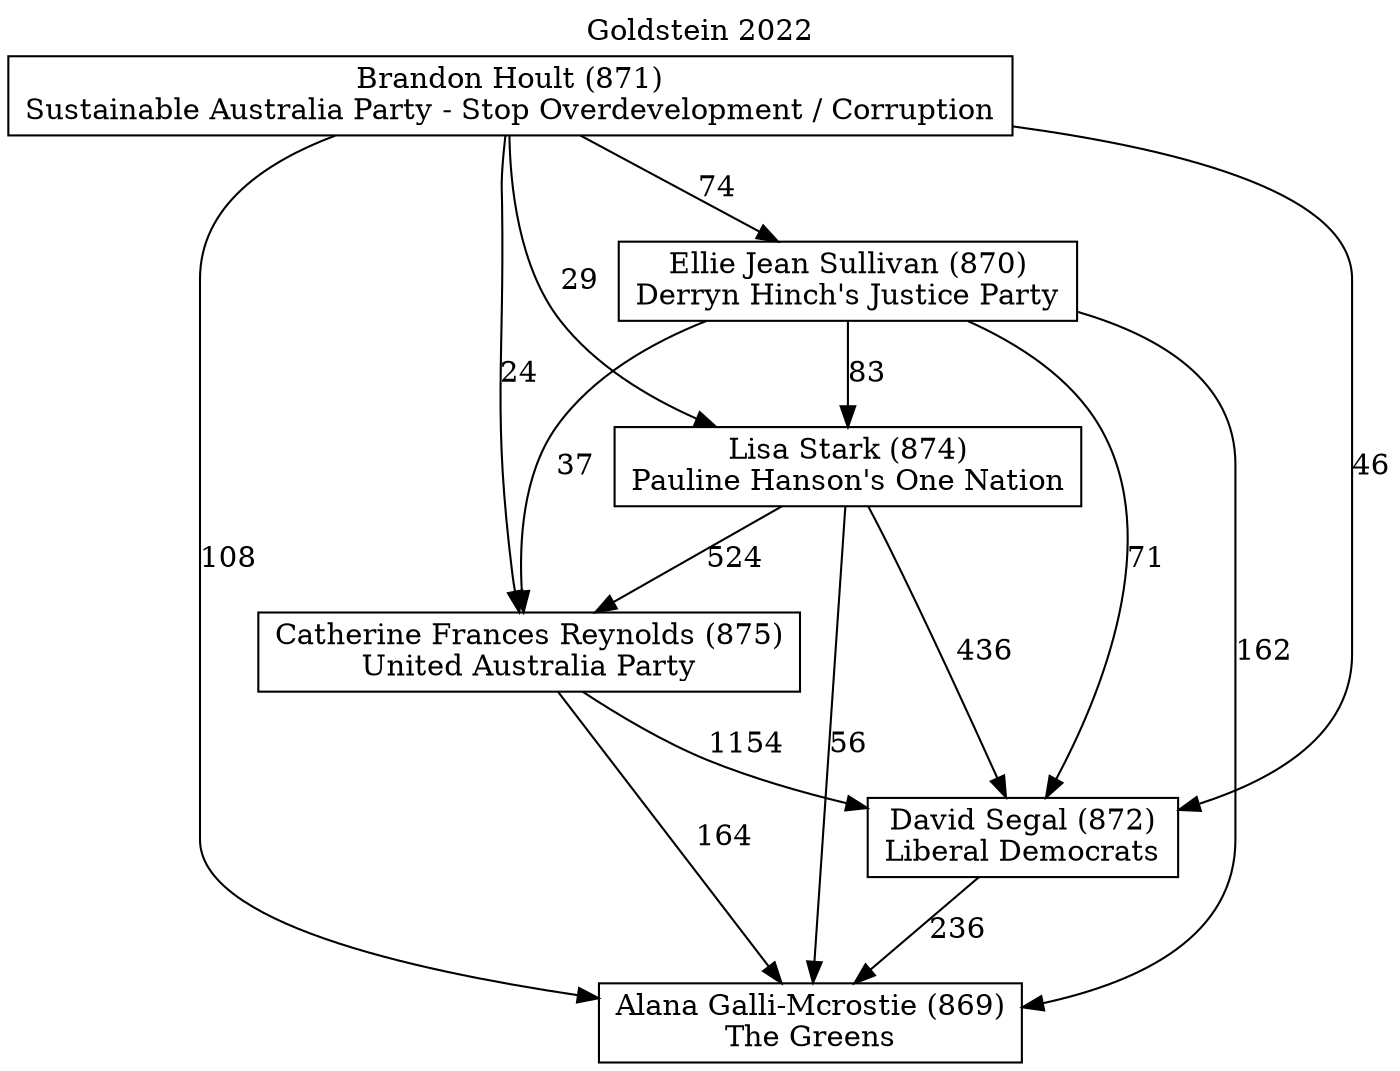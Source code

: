 // House preference flow
digraph "Alana Galli-Mcrostie (869)_Goldstein_2022" {
	graph [label="Goldstein 2022" labelloc=t mclimit=10]
	node [shape=box]
	"Alana Galli-Mcrostie (869)" [label="Alana Galli-Mcrostie (869)
The Greens"]
	"David Segal (872)" [label="David Segal (872)
Liberal Democrats"]
	"Catherine Frances Reynolds (875)" [label="Catherine Frances Reynolds (875)
United Australia Party"]
	"Lisa Stark (874)" [label="Lisa Stark (874)
Pauline Hanson's One Nation"]
	"Ellie Jean Sullivan (870)" [label="Ellie Jean Sullivan (870)
Derryn Hinch's Justice Party"]
	"Brandon Hoult (871)" [label="Brandon Hoult (871)
Sustainable Australia Party - Stop Overdevelopment / Corruption"]
	"Alana Galli-Mcrostie (869)" [label="Alana Galli-Mcrostie (869)
The Greens"]
	"Catherine Frances Reynolds (875)" [label="Catherine Frances Reynolds (875)
United Australia Party"]
	"Lisa Stark (874)" [label="Lisa Stark (874)
Pauline Hanson's One Nation"]
	"Ellie Jean Sullivan (870)" [label="Ellie Jean Sullivan (870)
Derryn Hinch's Justice Party"]
	"Brandon Hoult (871)" [label="Brandon Hoult (871)
Sustainable Australia Party - Stop Overdevelopment / Corruption"]
	"Alana Galli-Mcrostie (869)" [label="Alana Galli-Mcrostie (869)
The Greens"]
	"Lisa Stark (874)" [label="Lisa Stark (874)
Pauline Hanson's One Nation"]
	"Ellie Jean Sullivan (870)" [label="Ellie Jean Sullivan (870)
Derryn Hinch's Justice Party"]
	"Brandon Hoult (871)" [label="Brandon Hoult (871)
Sustainable Australia Party - Stop Overdevelopment / Corruption"]
	"Alana Galli-Mcrostie (869)" [label="Alana Galli-Mcrostie (869)
The Greens"]
	"Ellie Jean Sullivan (870)" [label="Ellie Jean Sullivan (870)
Derryn Hinch's Justice Party"]
	"Brandon Hoult (871)" [label="Brandon Hoult (871)
Sustainable Australia Party - Stop Overdevelopment / Corruption"]
	"Alana Galli-Mcrostie (869)" [label="Alana Galli-Mcrostie (869)
The Greens"]
	"Brandon Hoult (871)" [label="Brandon Hoult (871)
Sustainable Australia Party - Stop Overdevelopment / Corruption"]
	"Brandon Hoult (871)" [label="Brandon Hoult (871)
Sustainable Australia Party - Stop Overdevelopment / Corruption"]
	"Ellie Jean Sullivan (870)" [label="Ellie Jean Sullivan (870)
Derryn Hinch's Justice Party"]
	"Brandon Hoult (871)" [label="Brandon Hoult (871)
Sustainable Australia Party - Stop Overdevelopment / Corruption"]
	"Brandon Hoult (871)" [label="Brandon Hoult (871)
Sustainable Australia Party - Stop Overdevelopment / Corruption"]
	"Lisa Stark (874)" [label="Lisa Stark (874)
Pauline Hanson's One Nation"]
	"Ellie Jean Sullivan (870)" [label="Ellie Jean Sullivan (870)
Derryn Hinch's Justice Party"]
	"Brandon Hoult (871)" [label="Brandon Hoult (871)
Sustainable Australia Party - Stop Overdevelopment / Corruption"]
	"Lisa Stark (874)" [label="Lisa Stark (874)
Pauline Hanson's One Nation"]
	"Brandon Hoult (871)" [label="Brandon Hoult (871)
Sustainable Australia Party - Stop Overdevelopment / Corruption"]
	"Brandon Hoult (871)" [label="Brandon Hoult (871)
Sustainable Australia Party - Stop Overdevelopment / Corruption"]
	"Ellie Jean Sullivan (870)" [label="Ellie Jean Sullivan (870)
Derryn Hinch's Justice Party"]
	"Brandon Hoult (871)" [label="Brandon Hoult (871)
Sustainable Australia Party - Stop Overdevelopment / Corruption"]
	"Brandon Hoult (871)" [label="Brandon Hoult (871)
Sustainable Australia Party - Stop Overdevelopment / Corruption"]
	"Catherine Frances Reynolds (875)" [label="Catherine Frances Reynolds (875)
United Australia Party"]
	"Lisa Stark (874)" [label="Lisa Stark (874)
Pauline Hanson's One Nation"]
	"Ellie Jean Sullivan (870)" [label="Ellie Jean Sullivan (870)
Derryn Hinch's Justice Party"]
	"Brandon Hoult (871)" [label="Brandon Hoult (871)
Sustainable Australia Party - Stop Overdevelopment / Corruption"]
	"Catherine Frances Reynolds (875)" [label="Catherine Frances Reynolds (875)
United Australia Party"]
	"Ellie Jean Sullivan (870)" [label="Ellie Jean Sullivan (870)
Derryn Hinch's Justice Party"]
	"Brandon Hoult (871)" [label="Brandon Hoult (871)
Sustainable Australia Party - Stop Overdevelopment / Corruption"]
	"Catherine Frances Reynolds (875)" [label="Catherine Frances Reynolds (875)
United Australia Party"]
	"Brandon Hoult (871)" [label="Brandon Hoult (871)
Sustainable Australia Party - Stop Overdevelopment / Corruption"]
	"Brandon Hoult (871)" [label="Brandon Hoult (871)
Sustainable Australia Party - Stop Overdevelopment / Corruption"]
	"Ellie Jean Sullivan (870)" [label="Ellie Jean Sullivan (870)
Derryn Hinch's Justice Party"]
	"Brandon Hoult (871)" [label="Brandon Hoult (871)
Sustainable Australia Party - Stop Overdevelopment / Corruption"]
	"Brandon Hoult (871)" [label="Brandon Hoult (871)
Sustainable Australia Party - Stop Overdevelopment / Corruption"]
	"Lisa Stark (874)" [label="Lisa Stark (874)
Pauline Hanson's One Nation"]
	"Ellie Jean Sullivan (870)" [label="Ellie Jean Sullivan (870)
Derryn Hinch's Justice Party"]
	"Brandon Hoult (871)" [label="Brandon Hoult (871)
Sustainable Australia Party - Stop Overdevelopment / Corruption"]
	"Lisa Stark (874)" [label="Lisa Stark (874)
Pauline Hanson's One Nation"]
	"Brandon Hoult (871)" [label="Brandon Hoult (871)
Sustainable Australia Party - Stop Overdevelopment / Corruption"]
	"Brandon Hoult (871)" [label="Brandon Hoult (871)
Sustainable Australia Party - Stop Overdevelopment / Corruption"]
	"Ellie Jean Sullivan (870)" [label="Ellie Jean Sullivan (870)
Derryn Hinch's Justice Party"]
	"Brandon Hoult (871)" [label="Brandon Hoult (871)
Sustainable Australia Party - Stop Overdevelopment / Corruption"]
	"Brandon Hoult (871)" [label="Brandon Hoult (871)
Sustainable Australia Party - Stop Overdevelopment / Corruption"]
	"David Segal (872)" [label="David Segal (872)
Liberal Democrats"]
	"Catherine Frances Reynolds (875)" [label="Catherine Frances Reynolds (875)
United Australia Party"]
	"Lisa Stark (874)" [label="Lisa Stark (874)
Pauline Hanson's One Nation"]
	"Ellie Jean Sullivan (870)" [label="Ellie Jean Sullivan (870)
Derryn Hinch's Justice Party"]
	"Brandon Hoult (871)" [label="Brandon Hoult (871)
Sustainable Australia Party - Stop Overdevelopment / Corruption"]
	"David Segal (872)" [label="David Segal (872)
Liberal Democrats"]
	"Lisa Stark (874)" [label="Lisa Stark (874)
Pauline Hanson's One Nation"]
	"Ellie Jean Sullivan (870)" [label="Ellie Jean Sullivan (870)
Derryn Hinch's Justice Party"]
	"Brandon Hoult (871)" [label="Brandon Hoult (871)
Sustainable Australia Party - Stop Overdevelopment / Corruption"]
	"David Segal (872)" [label="David Segal (872)
Liberal Democrats"]
	"Ellie Jean Sullivan (870)" [label="Ellie Jean Sullivan (870)
Derryn Hinch's Justice Party"]
	"Brandon Hoult (871)" [label="Brandon Hoult (871)
Sustainable Australia Party - Stop Overdevelopment / Corruption"]
	"David Segal (872)" [label="David Segal (872)
Liberal Democrats"]
	"Brandon Hoult (871)" [label="Brandon Hoult (871)
Sustainable Australia Party - Stop Overdevelopment / Corruption"]
	"Brandon Hoult (871)" [label="Brandon Hoult (871)
Sustainable Australia Party - Stop Overdevelopment / Corruption"]
	"Ellie Jean Sullivan (870)" [label="Ellie Jean Sullivan (870)
Derryn Hinch's Justice Party"]
	"Brandon Hoult (871)" [label="Brandon Hoult (871)
Sustainable Australia Party - Stop Overdevelopment / Corruption"]
	"Brandon Hoult (871)" [label="Brandon Hoult (871)
Sustainable Australia Party - Stop Overdevelopment / Corruption"]
	"Lisa Stark (874)" [label="Lisa Stark (874)
Pauline Hanson's One Nation"]
	"Ellie Jean Sullivan (870)" [label="Ellie Jean Sullivan (870)
Derryn Hinch's Justice Party"]
	"Brandon Hoult (871)" [label="Brandon Hoult (871)
Sustainable Australia Party - Stop Overdevelopment / Corruption"]
	"Lisa Stark (874)" [label="Lisa Stark (874)
Pauline Hanson's One Nation"]
	"Brandon Hoult (871)" [label="Brandon Hoult (871)
Sustainable Australia Party - Stop Overdevelopment / Corruption"]
	"Brandon Hoult (871)" [label="Brandon Hoult (871)
Sustainable Australia Party - Stop Overdevelopment / Corruption"]
	"Ellie Jean Sullivan (870)" [label="Ellie Jean Sullivan (870)
Derryn Hinch's Justice Party"]
	"Brandon Hoult (871)" [label="Brandon Hoult (871)
Sustainable Australia Party - Stop Overdevelopment / Corruption"]
	"Brandon Hoult (871)" [label="Brandon Hoult (871)
Sustainable Australia Party - Stop Overdevelopment / Corruption"]
	"Catherine Frances Reynolds (875)" [label="Catherine Frances Reynolds (875)
United Australia Party"]
	"Lisa Stark (874)" [label="Lisa Stark (874)
Pauline Hanson's One Nation"]
	"Ellie Jean Sullivan (870)" [label="Ellie Jean Sullivan (870)
Derryn Hinch's Justice Party"]
	"Brandon Hoult (871)" [label="Brandon Hoult (871)
Sustainable Australia Party - Stop Overdevelopment / Corruption"]
	"Catherine Frances Reynolds (875)" [label="Catherine Frances Reynolds (875)
United Australia Party"]
	"Ellie Jean Sullivan (870)" [label="Ellie Jean Sullivan (870)
Derryn Hinch's Justice Party"]
	"Brandon Hoult (871)" [label="Brandon Hoult (871)
Sustainable Australia Party - Stop Overdevelopment / Corruption"]
	"Catherine Frances Reynolds (875)" [label="Catherine Frances Reynolds (875)
United Australia Party"]
	"Brandon Hoult (871)" [label="Brandon Hoult (871)
Sustainable Australia Party - Stop Overdevelopment / Corruption"]
	"Brandon Hoult (871)" [label="Brandon Hoult (871)
Sustainable Australia Party - Stop Overdevelopment / Corruption"]
	"Ellie Jean Sullivan (870)" [label="Ellie Jean Sullivan (870)
Derryn Hinch's Justice Party"]
	"Brandon Hoult (871)" [label="Brandon Hoult (871)
Sustainable Australia Party - Stop Overdevelopment / Corruption"]
	"Brandon Hoult (871)" [label="Brandon Hoult (871)
Sustainable Australia Party - Stop Overdevelopment / Corruption"]
	"Lisa Stark (874)" [label="Lisa Stark (874)
Pauline Hanson's One Nation"]
	"Ellie Jean Sullivan (870)" [label="Ellie Jean Sullivan (870)
Derryn Hinch's Justice Party"]
	"Brandon Hoult (871)" [label="Brandon Hoult (871)
Sustainable Australia Party - Stop Overdevelopment / Corruption"]
	"Lisa Stark (874)" [label="Lisa Stark (874)
Pauline Hanson's One Nation"]
	"Brandon Hoult (871)" [label="Brandon Hoult (871)
Sustainable Australia Party - Stop Overdevelopment / Corruption"]
	"Brandon Hoult (871)" [label="Brandon Hoult (871)
Sustainable Australia Party - Stop Overdevelopment / Corruption"]
	"Ellie Jean Sullivan (870)" [label="Ellie Jean Sullivan (870)
Derryn Hinch's Justice Party"]
	"Brandon Hoult (871)" [label="Brandon Hoult (871)
Sustainable Australia Party - Stop Overdevelopment / Corruption"]
	"Brandon Hoult (871)" [label="Brandon Hoult (871)
Sustainable Australia Party - Stop Overdevelopment / Corruption"]
	"David Segal (872)" -> "Alana Galli-Mcrostie (869)" [label=236]
	"Catherine Frances Reynolds (875)" -> "David Segal (872)" [label=1154]
	"Lisa Stark (874)" -> "Catherine Frances Reynolds (875)" [label=524]
	"Ellie Jean Sullivan (870)" -> "Lisa Stark (874)" [label=83]
	"Brandon Hoult (871)" -> "Ellie Jean Sullivan (870)" [label=74]
	"Catherine Frances Reynolds (875)" -> "Alana Galli-Mcrostie (869)" [label=164]
	"Lisa Stark (874)" -> "Alana Galli-Mcrostie (869)" [label=56]
	"Ellie Jean Sullivan (870)" -> "Alana Galli-Mcrostie (869)" [label=162]
	"Brandon Hoult (871)" -> "Alana Galli-Mcrostie (869)" [label=108]
	"Brandon Hoult (871)" -> "Lisa Stark (874)" [label=29]
	"Ellie Jean Sullivan (870)" -> "Catherine Frances Reynolds (875)" [label=37]
	"Brandon Hoult (871)" -> "Catherine Frances Reynolds (875)" [label=24]
	"Lisa Stark (874)" -> "David Segal (872)" [label=436]
	"Ellie Jean Sullivan (870)" -> "David Segal (872)" [label=71]
	"Brandon Hoult (871)" -> "David Segal (872)" [label=46]
}
